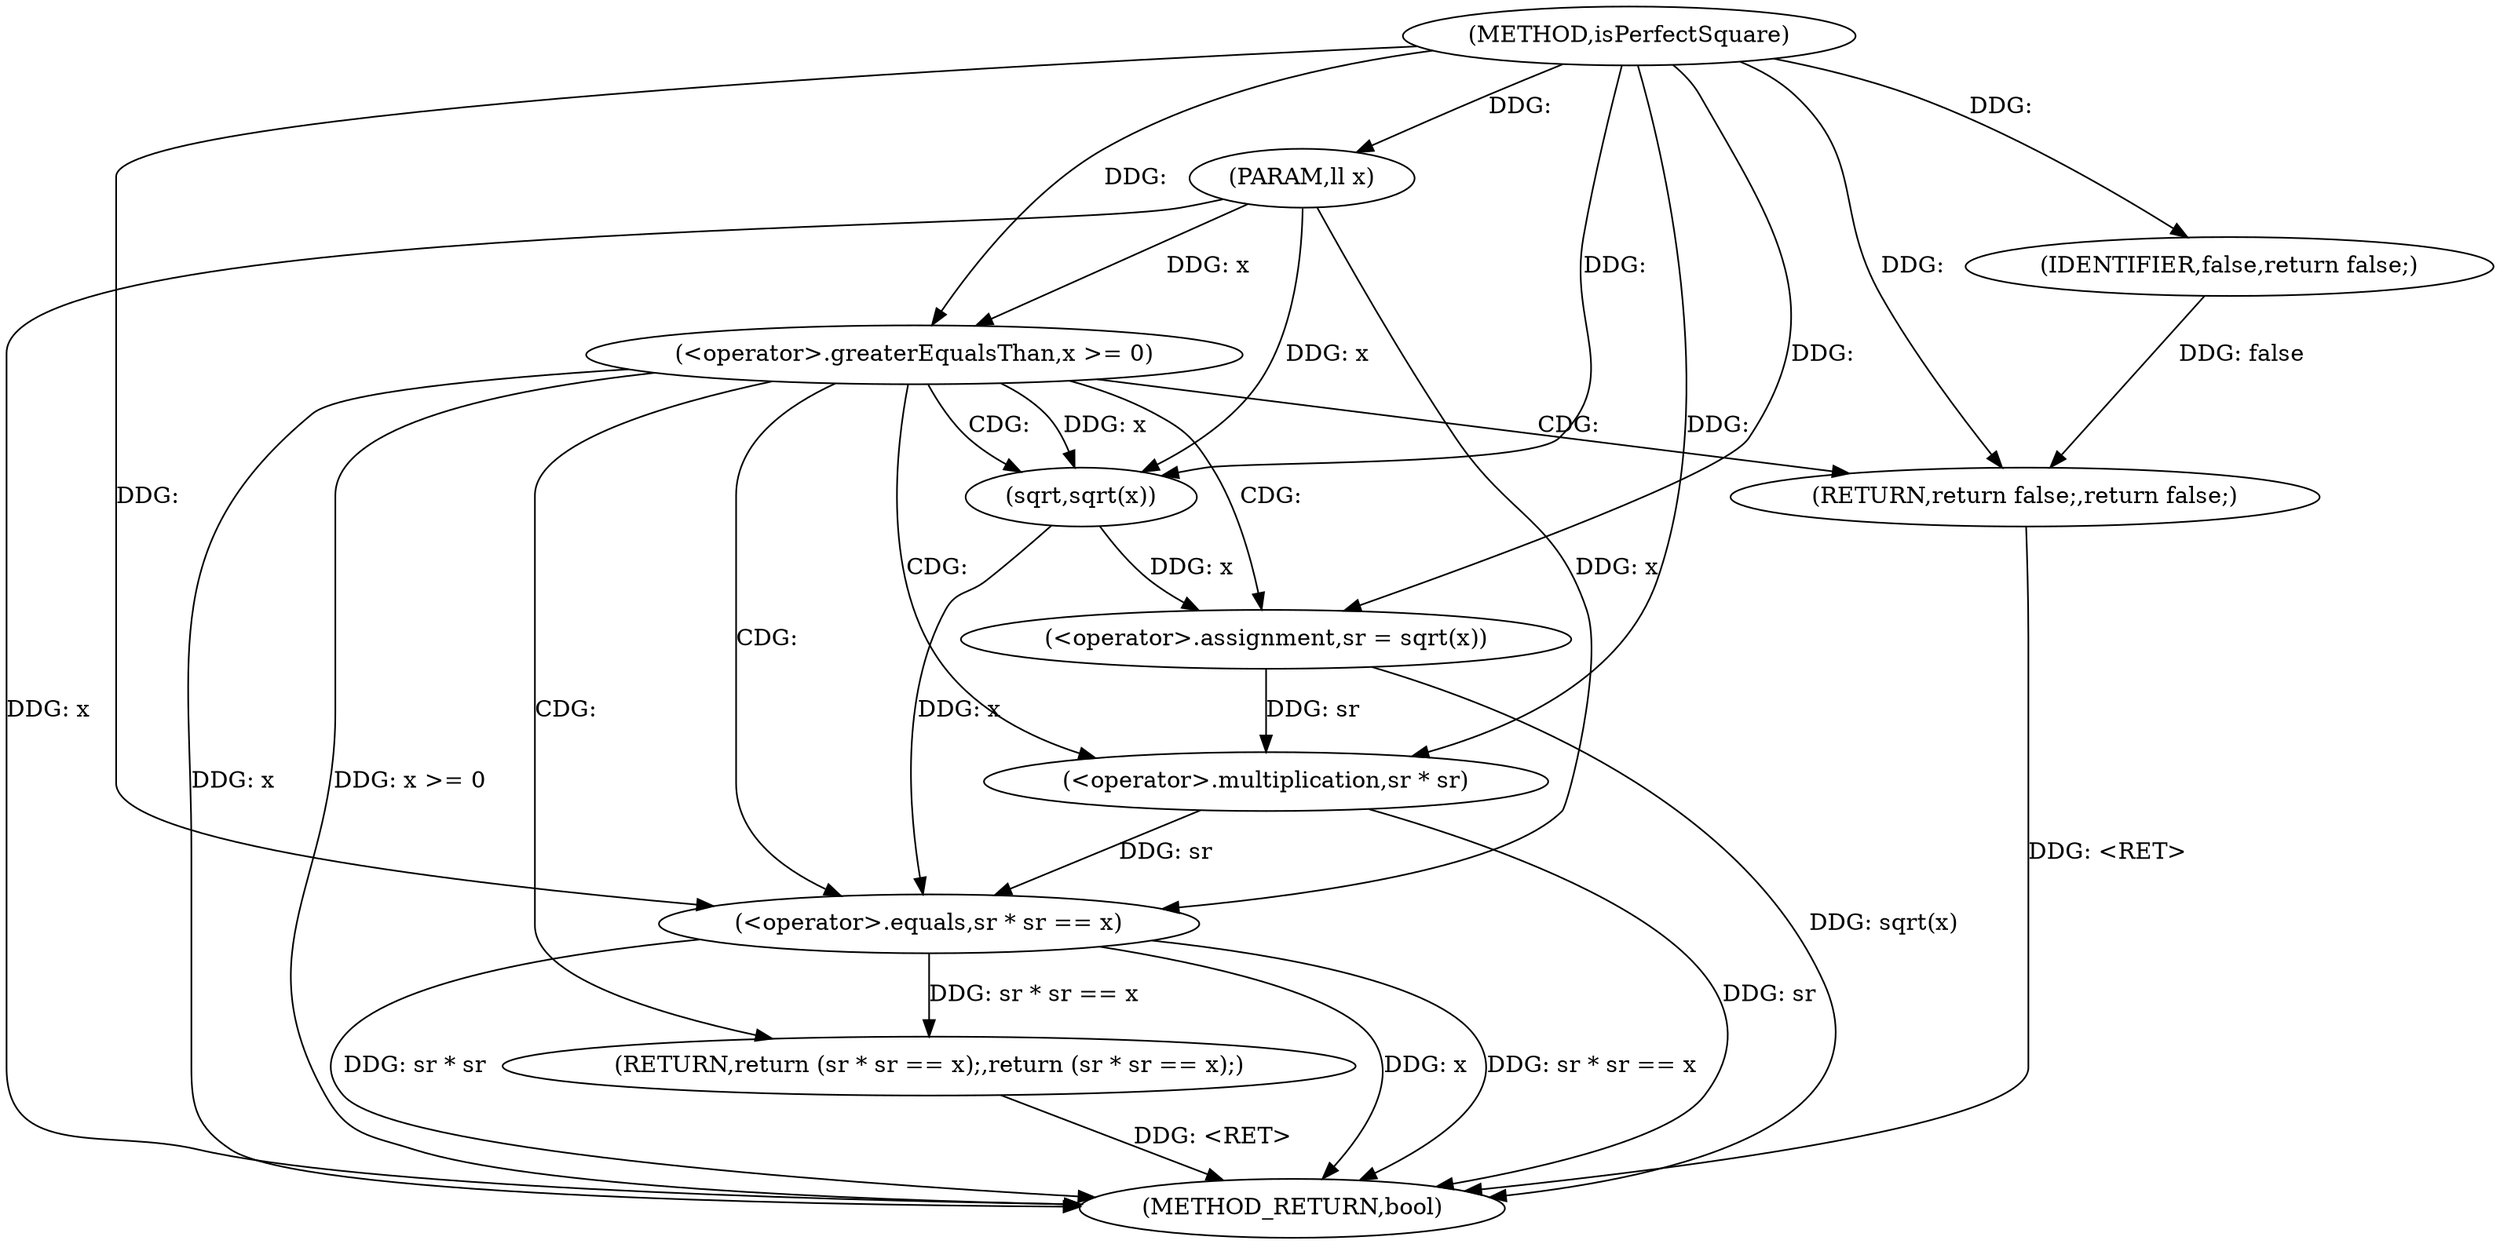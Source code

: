 digraph "isPerfectSquare" {  
"1000312" [label = "(METHOD,isPerfectSquare)" ]
"1000333" [label = "(METHOD_RETURN,bool)" ]
"1000313" [label = "(PARAM,ll x)" ]
"1000331" [label = "(RETURN,return false;,return false;)" ]
"1000316" [label = "(<operator>.greaterEqualsThan,x >= 0)" ]
"1000332" [label = "(IDENTIFIER,false,return false;)" ]
"1000321" [label = "(<operator>.assignment,sr = sqrt(x))" ]
"1000325" [label = "(RETURN,return (sr * sr == x);,return (sr * sr == x);)" ]
"1000326" [label = "(<operator>.equals,sr * sr == x)" ]
"1000323" [label = "(sqrt,sqrt(x))" ]
"1000327" [label = "(<operator>.multiplication,sr * sr)" ]
  "1000313" -> "1000333"  [ label = "DDG: x"] 
  "1000316" -> "1000333"  [ label = "DDG: x"] 
  "1000316" -> "1000333"  [ label = "DDG: x >= 0"] 
  "1000321" -> "1000333"  [ label = "DDG: sqrt(x)"] 
  "1000327" -> "1000333"  [ label = "DDG: sr"] 
  "1000326" -> "1000333"  [ label = "DDG: sr * sr"] 
  "1000326" -> "1000333"  [ label = "DDG: x"] 
  "1000326" -> "1000333"  [ label = "DDG: sr * sr == x"] 
  "1000325" -> "1000333"  [ label = "DDG: <RET>"] 
  "1000331" -> "1000333"  [ label = "DDG: <RET>"] 
  "1000312" -> "1000313"  [ label = "DDG: "] 
  "1000332" -> "1000331"  [ label = "DDG: false"] 
  "1000312" -> "1000331"  [ label = "DDG: "] 
  "1000312" -> "1000332"  [ label = "DDG: "] 
  "1000313" -> "1000316"  [ label = "DDG: x"] 
  "1000312" -> "1000316"  [ label = "DDG: "] 
  "1000323" -> "1000321"  [ label = "DDG: x"] 
  "1000326" -> "1000325"  [ label = "DDG: sr * sr == x"] 
  "1000312" -> "1000321"  [ label = "DDG: "] 
  "1000316" -> "1000323"  [ label = "DDG: x"] 
  "1000313" -> "1000323"  [ label = "DDG: x"] 
  "1000312" -> "1000323"  [ label = "DDG: "] 
  "1000327" -> "1000326"  [ label = "DDG: sr"] 
  "1000323" -> "1000326"  [ label = "DDG: x"] 
  "1000313" -> "1000326"  [ label = "DDG: x"] 
  "1000312" -> "1000326"  [ label = "DDG: "] 
  "1000321" -> "1000327"  [ label = "DDG: sr"] 
  "1000312" -> "1000327"  [ label = "DDG: "] 
  "1000316" -> "1000325"  [ label = "CDG: "] 
  "1000316" -> "1000323"  [ label = "CDG: "] 
  "1000316" -> "1000326"  [ label = "CDG: "] 
  "1000316" -> "1000331"  [ label = "CDG: "] 
  "1000316" -> "1000321"  [ label = "CDG: "] 
  "1000316" -> "1000327"  [ label = "CDG: "] 
}
